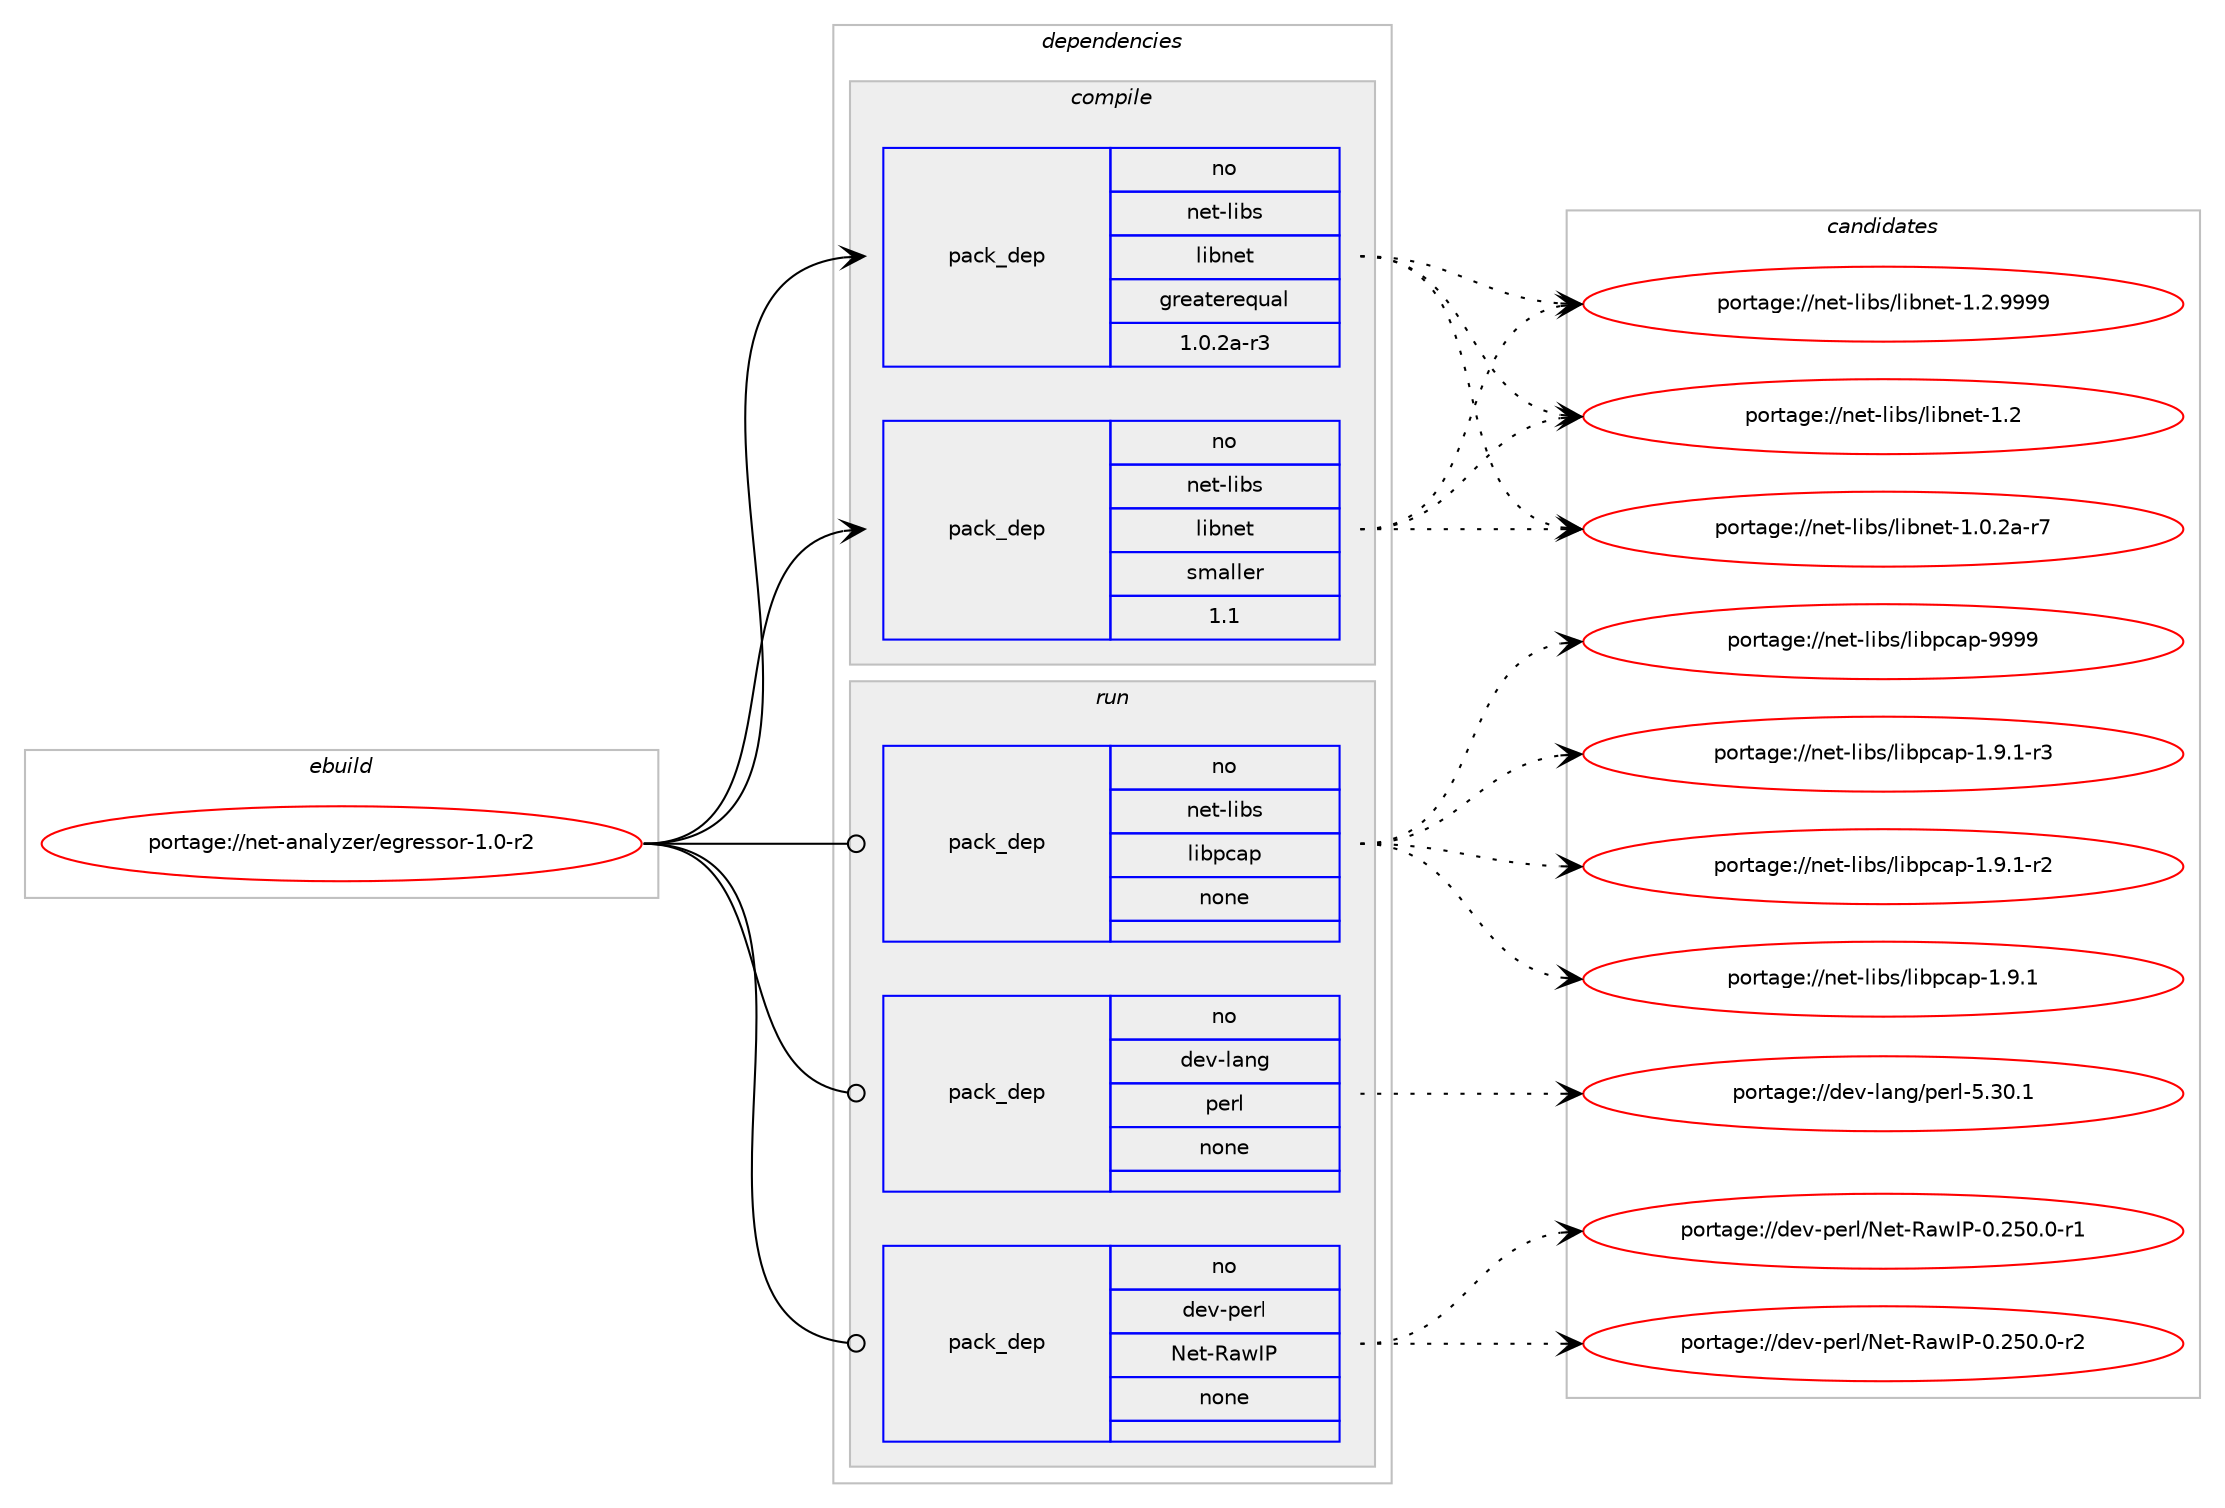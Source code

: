 digraph prolog {

# *************
# Graph options
# *************

newrank=true;
concentrate=true;
compound=true;
graph [rankdir=LR,fontname=Helvetica,fontsize=10,ranksep=1.5];#, ranksep=2.5, nodesep=0.2];
edge  [arrowhead=vee];
node  [fontname=Helvetica,fontsize=10];

# **********
# The ebuild
# **********

subgraph cluster_leftcol {
color=gray;
rank=same;
label=<<i>ebuild</i>>;
id [label="portage://net-analyzer/egressor-1.0-r2", color=red, width=4, href="../net-analyzer/egressor-1.0-r2.svg"];
}

# ****************
# The dependencies
# ****************

subgraph cluster_midcol {
color=gray;
label=<<i>dependencies</i>>;
subgraph cluster_compile {
fillcolor="#eeeeee";
style=filled;
label=<<i>compile</i>>;
subgraph pack122177 {
dependency161345 [label=<<TABLE BORDER="0" CELLBORDER="1" CELLSPACING="0" CELLPADDING="4" WIDTH="220"><TR><TD ROWSPAN="6" CELLPADDING="30">pack_dep</TD></TR><TR><TD WIDTH="110">no</TD></TR><TR><TD>net-libs</TD></TR><TR><TD>libnet</TD></TR><TR><TD>greaterequal</TD></TR><TR><TD>1.0.2a-r3</TD></TR></TABLE>>, shape=none, color=blue];
}
id:e -> dependency161345:w [weight=20,style="solid",arrowhead="vee"];
subgraph pack122178 {
dependency161346 [label=<<TABLE BORDER="0" CELLBORDER="1" CELLSPACING="0" CELLPADDING="4" WIDTH="220"><TR><TD ROWSPAN="6" CELLPADDING="30">pack_dep</TD></TR><TR><TD WIDTH="110">no</TD></TR><TR><TD>net-libs</TD></TR><TR><TD>libnet</TD></TR><TR><TD>smaller</TD></TR><TR><TD>1.1</TD></TR></TABLE>>, shape=none, color=blue];
}
id:e -> dependency161346:w [weight=20,style="solid",arrowhead="vee"];
}
subgraph cluster_compileandrun {
fillcolor="#eeeeee";
style=filled;
label=<<i>compile and run</i>>;
}
subgraph cluster_run {
fillcolor="#eeeeee";
style=filled;
label=<<i>run</i>>;
subgraph pack122179 {
dependency161347 [label=<<TABLE BORDER="0" CELLBORDER="1" CELLSPACING="0" CELLPADDING="4" WIDTH="220"><TR><TD ROWSPAN="6" CELLPADDING="30">pack_dep</TD></TR><TR><TD WIDTH="110">no</TD></TR><TR><TD>dev-lang</TD></TR><TR><TD>perl</TD></TR><TR><TD>none</TD></TR><TR><TD></TD></TR></TABLE>>, shape=none, color=blue];
}
id:e -> dependency161347:w [weight=20,style="solid",arrowhead="odot"];
subgraph pack122180 {
dependency161348 [label=<<TABLE BORDER="0" CELLBORDER="1" CELLSPACING="0" CELLPADDING="4" WIDTH="220"><TR><TD ROWSPAN="6" CELLPADDING="30">pack_dep</TD></TR><TR><TD WIDTH="110">no</TD></TR><TR><TD>dev-perl</TD></TR><TR><TD>Net-RawIP</TD></TR><TR><TD>none</TD></TR><TR><TD></TD></TR></TABLE>>, shape=none, color=blue];
}
id:e -> dependency161348:w [weight=20,style="solid",arrowhead="odot"];
subgraph pack122181 {
dependency161349 [label=<<TABLE BORDER="0" CELLBORDER="1" CELLSPACING="0" CELLPADDING="4" WIDTH="220"><TR><TD ROWSPAN="6" CELLPADDING="30">pack_dep</TD></TR><TR><TD WIDTH="110">no</TD></TR><TR><TD>net-libs</TD></TR><TR><TD>libpcap</TD></TR><TR><TD>none</TD></TR><TR><TD></TD></TR></TABLE>>, shape=none, color=blue];
}
id:e -> dependency161349:w [weight=20,style="solid",arrowhead="odot"];
}
}

# **************
# The candidates
# **************

subgraph cluster_choices {
rank=same;
color=gray;
label=<<i>candidates</i>>;

subgraph choice122177 {
color=black;
nodesep=1;
choice11010111645108105981154710810598110101116454946504657575757 [label="portage://net-libs/libnet-1.2.9999", color=red, width=4,href="../net-libs/libnet-1.2.9999.svg"];
choice1101011164510810598115471081059811010111645494650 [label="portage://net-libs/libnet-1.2", color=red, width=4,href="../net-libs/libnet-1.2.svg"];
choice11010111645108105981154710810598110101116454946484650974511455 [label="portage://net-libs/libnet-1.0.2a-r7", color=red, width=4,href="../net-libs/libnet-1.0.2a-r7.svg"];
dependency161345:e -> choice11010111645108105981154710810598110101116454946504657575757:w [style=dotted,weight="100"];
dependency161345:e -> choice1101011164510810598115471081059811010111645494650:w [style=dotted,weight="100"];
dependency161345:e -> choice11010111645108105981154710810598110101116454946484650974511455:w [style=dotted,weight="100"];
}
subgraph choice122178 {
color=black;
nodesep=1;
choice11010111645108105981154710810598110101116454946504657575757 [label="portage://net-libs/libnet-1.2.9999", color=red, width=4,href="../net-libs/libnet-1.2.9999.svg"];
choice1101011164510810598115471081059811010111645494650 [label="portage://net-libs/libnet-1.2", color=red, width=4,href="../net-libs/libnet-1.2.svg"];
choice11010111645108105981154710810598110101116454946484650974511455 [label="portage://net-libs/libnet-1.0.2a-r7", color=red, width=4,href="../net-libs/libnet-1.0.2a-r7.svg"];
dependency161346:e -> choice11010111645108105981154710810598110101116454946504657575757:w [style=dotted,weight="100"];
dependency161346:e -> choice1101011164510810598115471081059811010111645494650:w [style=dotted,weight="100"];
dependency161346:e -> choice11010111645108105981154710810598110101116454946484650974511455:w [style=dotted,weight="100"];
}
subgraph choice122179 {
color=black;
nodesep=1;
choice10010111845108971101034711210111410845534651484649 [label="portage://dev-lang/perl-5.30.1", color=red, width=4,href="../dev-lang/perl-5.30.1.svg"];
dependency161347:e -> choice10010111845108971101034711210111410845534651484649:w [style=dotted,weight="100"];
}
subgraph choice122180 {
color=black;
nodesep=1;
choice100101118451121011141084778101116458297119738045484650534846484511450 [label="portage://dev-perl/Net-RawIP-0.250.0-r2", color=red, width=4,href="../dev-perl/Net-RawIP-0.250.0-r2.svg"];
choice100101118451121011141084778101116458297119738045484650534846484511449 [label="portage://dev-perl/Net-RawIP-0.250.0-r1", color=red, width=4,href="../dev-perl/Net-RawIP-0.250.0-r1.svg"];
dependency161348:e -> choice100101118451121011141084778101116458297119738045484650534846484511450:w [style=dotted,weight="100"];
dependency161348:e -> choice100101118451121011141084778101116458297119738045484650534846484511449:w [style=dotted,weight="100"];
}
subgraph choice122181 {
color=black;
nodesep=1;
choice1101011164510810598115471081059811299971124557575757 [label="portage://net-libs/libpcap-9999", color=red, width=4,href="../net-libs/libpcap-9999.svg"];
choice1101011164510810598115471081059811299971124549465746494511451 [label="portage://net-libs/libpcap-1.9.1-r3", color=red, width=4,href="../net-libs/libpcap-1.9.1-r3.svg"];
choice1101011164510810598115471081059811299971124549465746494511450 [label="portage://net-libs/libpcap-1.9.1-r2", color=red, width=4,href="../net-libs/libpcap-1.9.1-r2.svg"];
choice110101116451081059811547108105981129997112454946574649 [label="portage://net-libs/libpcap-1.9.1", color=red, width=4,href="../net-libs/libpcap-1.9.1.svg"];
dependency161349:e -> choice1101011164510810598115471081059811299971124557575757:w [style=dotted,weight="100"];
dependency161349:e -> choice1101011164510810598115471081059811299971124549465746494511451:w [style=dotted,weight="100"];
dependency161349:e -> choice1101011164510810598115471081059811299971124549465746494511450:w [style=dotted,weight="100"];
dependency161349:e -> choice110101116451081059811547108105981129997112454946574649:w [style=dotted,weight="100"];
}
}

}
